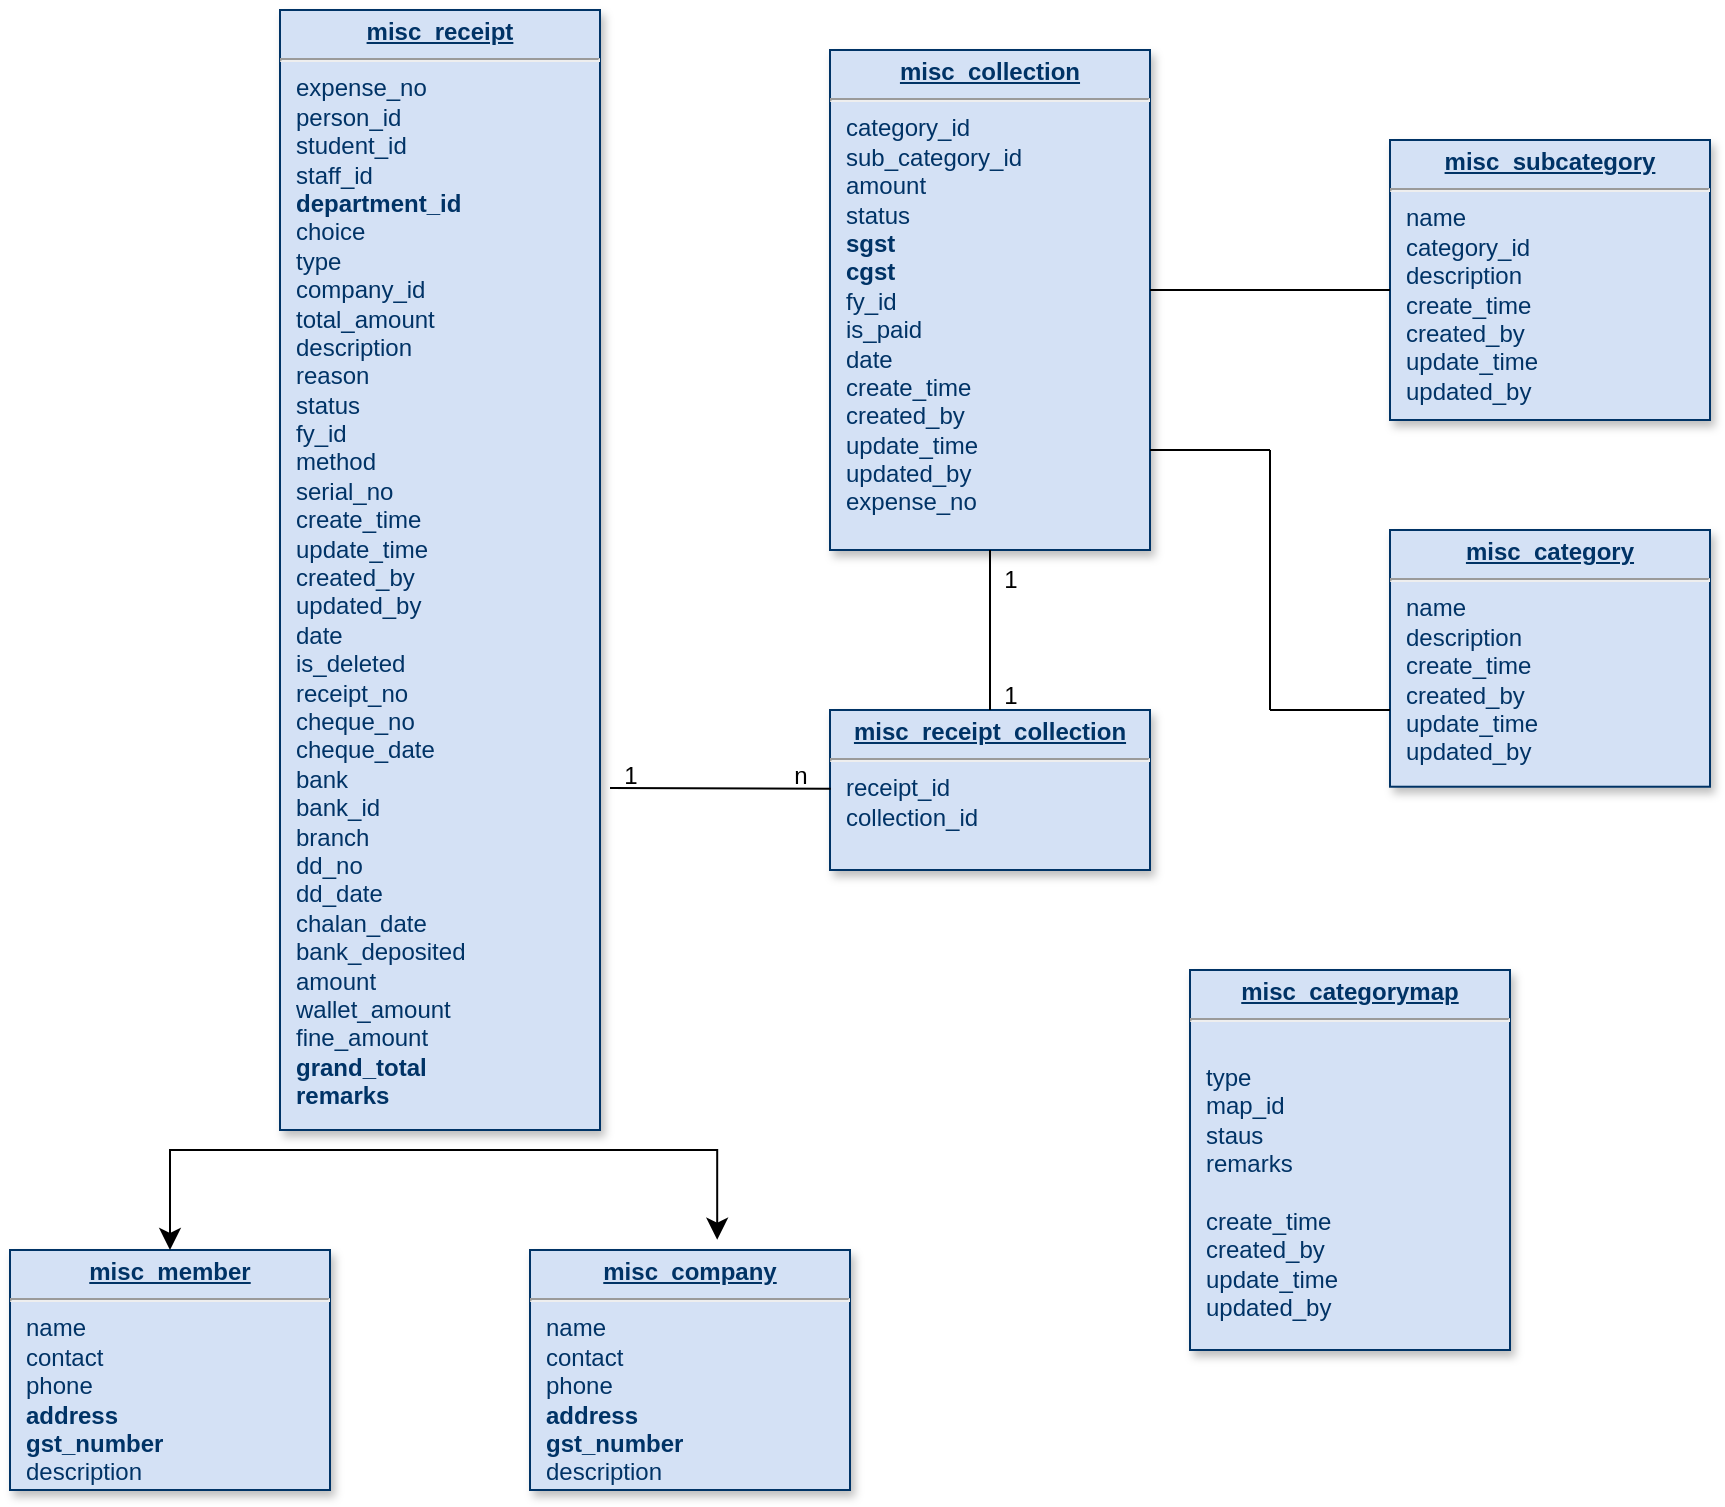 <mxfile version="24.3.1" type="github">
  <diagram name="Page-1" id="efa7a0a1-bf9b-a30e-e6df-94a7791c09e9">
    <mxGraphModel dx="1050" dy="522" grid="1" gridSize="10" guides="1" tooltips="1" connect="1" arrows="1" fold="1" page="1" pageScale="1" pageWidth="826" pageHeight="1169" background="none" math="0" shadow="0">
      <root>
        <mxCell id="0" />
        <mxCell id="1" parent="0" />
        <mxCell id="19" value="&lt;p style=&quot;margin: 0px; margin-top: 4px; text-align: center; text-decoration: underline;&quot;&gt;&lt;b&gt;misc_collection&lt;/b&gt;&lt;/p&gt;&lt;hr&gt;&lt;p style=&quot;margin: 0px; margin-left: 8px;&quot;&gt;category_id&lt;/p&gt;&lt;p style=&quot;margin: 0px; margin-left: 8px;&quot;&gt;sub_category_id&lt;/p&gt;&lt;p style=&quot;margin: 0px; margin-left: 8px;&quot;&gt;amount&lt;/p&gt;&lt;p style=&quot;margin: 0px; margin-left: 8px;&quot;&gt;status&lt;/p&gt;&lt;p style=&quot;margin: 0px 0px 0px 8px;&quot;&gt;&lt;b&gt;sgst&lt;/b&gt;&lt;/p&gt;&lt;p style=&quot;margin: 0px 0px 0px 8px;&quot;&gt;&lt;b&gt;cgst&lt;/b&gt;&lt;/p&gt;&lt;p style=&quot;margin: 0px; margin-left: 8px;&quot;&gt;fy_id&lt;/p&gt;&lt;p style=&quot;margin: 0px; margin-left: 8px;&quot;&gt;is_paid&lt;/p&gt;&lt;p style=&quot;margin: 0px; margin-left: 8px;&quot;&gt;date&lt;/p&gt;&lt;p style=&quot;margin: 0px; margin-left: 8px;&quot;&gt;create_time&lt;/p&gt;&lt;p style=&quot;margin: 0px; margin-left: 8px;&quot;&gt;created_by&lt;/p&gt;&lt;p style=&quot;margin: 0px; margin-left: 8px;&quot;&gt;update_time&lt;/p&gt;&lt;p style=&quot;margin: 0px; margin-left: 8px;&quot;&gt;updated_by&lt;/p&gt;&lt;p style=&quot;margin: 0px; margin-left: 8px;&quot;&gt;expense_no&lt;/p&gt;&lt;p style=&quot;margin: 0px; margin-left: 8px;&quot;&gt;&lt;br&gt;&lt;/p&gt;&lt;p style=&quot;margin: 0px; margin-left: 8px;&quot;&gt;&lt;br&gt;&lt;/p&gt;" style="verticalAlign=top;align=left;overflow=fill;fontSize=12;fontFamily=Helvetica;html=1;strokeColor=#003366;shadow=1;fillColor=#D4E1F5;fontColor=#003366" parent="1" vertex="1">
          <mxGeometry x="580" y="30" width="160" height="250" as="geometry" />
        </mxCell>
        <mxCell id="20" value="&lt;p style=&quot;margin: 0px; margin-top: 4px; text-align: center; text-decoration: underline;&quot;&gt;&lt;b&gt;misc_receipt_collection&lt;/b&gt;&lt;/p&gt;&lt;hr&gt;&lt;p style=&quot;margin: 0px; margin-left: 8px;&quot;&gt;receipt_id&lt;/p&gt;&lt;p style=&quot;margin: 0px; margin-left: 8px;&quot;&gt;collection_id&lt;/p&gt;" style="verticalAlign=top;align=left;overflow=fill;fontSize=12;fontFamily=Helvetica;html=1;strokeColor=#003366;shadow=1;fillColor=#D4E1F5;fontColor=#003366" parent="1" vertex="1">
          <mxGeometry x="580" y="360" width="160" height="80" as="geometry" />
        </mxCell>
        <mxCell id="21" value="&lt;p style=&quot;margin: 0px; margin-top: 4px; text-align: center; text-decoration: underline;&quot;&gt;&lt;b&gt;misc_company&lt;/b&gt;&lt;/p&gt;&lt;hr&gt;&lt;p style=&quot;margin: 0px; margin-left: 8px;&quot;&gt;name&lt;/p&gt;&lt;p style=&quot;margin: 0px; margin-left: 8px;&quot;&gt;contact&lt;/p&gt;&lt;p style=&quot;margin: 0px; margin-left: 8px;&quot;&gt;phone&lt;/p&gt;&lt;p style=&quot;margin: 0px; margin-left: 8px;&quot;&gt;&lt;b&gt;address&lt;/b&gt;&lt;/p&gt;&lt;p style=&quot;margin: 0px; margin-left: 8px;&quot;&gt;&lt;b&gt;gst_number&lt;/b&gt;&lt;/p&gt;&lt;p style=&quot;margin: 0px; margin-left: 8px;&quot;&gt;description&lt;/p&gt;" style="verticalAlign=top;align=left;overflow=fill;fontSize=12;fontFamily=Helvetica;html=1;strokeColor=#003366;shadow=1;fillColor=#D4E1F5;fontColor=#003366" parent="1" vertex="1">
          <mxGeometry x="430" y="630" width="160" height="120" as="geometry" />
        </mxCell>
        <mxCell id="23" value="&lt;p style=&quot;margin: 0px; margin-top: 4px; text-align: center; text-decoration: underline;&quot;&gt;&lt;b&gt;misc_category&lt;/b&gt;&lt;/p&gt;&lt;hr&gt;&lt;p style=&quot;margin: 0px; margin-left: 8px;&quot;&gt;name&lt;/p&gt;&lt;p style=&quot;margin: 0px; margin-left: 8px;&quot;&gt;description&lt;/p&gt;&lt;p style=&quot;margin: 0px; margin-left: 8px;&quot;&gt;create_time&lt;/p&gt;&lt;p style=&quot;margin: 0px; margin-left: 8px;&quot;&gt;created_by&lt;/p&gt;&lt;p style=&quot;margin: 0px; margin-left: 8px;&quot;&gt;update_time&lt;/p&gt;&lt;p style=&quot;margin: 0px; margin-left: 8px;&quot;&gt;updated_by&lt;/p&gt;&lt;p style=&quot;margin: 0px; margin-left: 8px;&quot;&gt;&lt;br&gt;&lt;/p&gt;" style="verticalAlign=top;align=left;overflow=fill;fontSize=12;fontFamily=Helvetica;html=1;strokeColor=#003366;shadow=1;fillColor=#D4E1F5;fontColor=#003366" parent="1" vertex="1">
          <mxGeometry x="860" y="270" width="160" height="128.36" as="geometry" />
        </mxCell>
        <mxCell id="24" value="&lt;p style=&quot;margin: 0px; margin-top: 4px; text-align: center; text-decoration: underline;&quot;&gt;&lt;b&gt;misc_member&lt;/b&gt;&lt;/p&gt;&lt;hr&gt;&lt;p style=&quot;margin: 0px; margin-left: 8px;&quot;&gt;name&lt;/p&gt;&lt;p style=&quot;margin: 0px; margin-left: 8px;&quot;&gt;contact&lt;/p&gt;&lt;p style=&quot;margin: 0px; margin-left: 8px;&quot;&gt;phone&lt;/p&gt;&lt;p style=&quot;margin: 0px; margin-left: 8px;&quot;&gt;&lt;b&gt;address&lt;/b&gt;&lt;/p&gt;&lt;p style=&quot;margin: 0px; margin-left: 8px;&quot;&gt;&lt;b&gt;gst_number&lt;/b&gt;&lt;/p&gt;&lt;p style=&quot;margin: 0px; margin-left: 8px;&quot;&gt;description&lt;/p&gt;&lt;p style=&quot;margin: 0px; margin-left: 8px;&quot;&gt;&lt;br&gt;&lt;/p&gt;" style="verticalAlign=top;align=left;overflow=fill;fontSize=12;fontFamily=Helvetica;html=1;strokeColor=#003366;shadow=1;fillColor=#D4E1F5;fontColor=#003366" parent="1" vertex="1">
          <mxGeometry x="170" y="630" width="160" height="120" as="geometry" />
        </mxCell>
        <mxCell id="25" value="&lt;p style=&quot;margin: 0px; margin-top: 4px; text-align: center; text-decoration: underline;&quot;&gt;&lt;b&gt;misc_receipt&lt;/b&gt;&lt;/p&gt;&lt;hr&gt;&lt;p style=&quot;margin: 0px; margin-left: 8px;&quot;&gt;expense_no&lt;/p&gt;&lt;p style=&quot;margin: 0px; margin-left: 8px;&quot;&gt;person_id&lt;/p&gt;&lt;p style=&quot;margin: 0px; margin-left: 8px;&quot;&gt;student_id&lt;/p&gt;&lt;p style=&quot;margin: 0px; margin-left: 8px;&quot;&gt;staff_id&lt;/p&gt;&lt;p style=&quot;margin: 0px; margin-left: 8px;&quot;&gt;&lt;b&gt;department_id&lt;/b&gt;&lt;/p&gt;&lt;p style=&quot;margin: 0px; margin-left: 8px;&quot;&gt;choice&lt;/p&gt;&lt;p style=&quot;margin: 0px; margin-left: 8px;&quot;&gt;type&lt;/p&gt;&lt;p style=&quot;margin: 0px; margin-left: 8px;&quot;&gt;company_id&lt;/p&gt;&lt;p style=&quot;margin: 0px; margin-left: 8px;&quot;&gt;total_amount&lt;/p&gt;&lt;p style=&quot;margin: 0px; margin-left: 8px;&quot;&gt;description&lt;/p&gt;&lt;p style=&quot;margin: 0px; margin-left: 8px;&quot;&gt;reason&lt;/p&gt;&lt;p style=&quot;margin: 0px; margin-left: 8px;&quot;&gt;status&lt;/p&gt;&lt;p style=&quot;margin: 0px; margin-left: 8px;&quot;&gt;fy_id&lt;/p&gt;&lt;p style=&quot;margin: 0px; margin-left: 8px;&quot;&gt;method&lt;/p&gt;&lt;p style=&quot;margin: 0px; margin-left: 8px;&quot;&gt;serial_no&lt;/p&gt;&lt;p style=&quot;margin: 0px; margin-left: 8px;&quot;&gt;create_time&lt;/p&gt;&lt;p style=&quot;margin: 0px; margin-left: 8px;&quot;&gt;update_time&lt;/p&gt;&lt;p style=&quot;margin: 0px; margin-left: 8px;&quot;&gt;created_by&lt;/p&gt;&lt;p style=&quot;margin: 0px; margin-left: 8px;&quot;&gt;updated_by&lt;/p&gt;&lt;p style=&quot;margin: 0px; margin-left: 8px;&quot;&gt;date&lt;/p&gt;&lt;p style=&quot;margin: 0px; margin-left: 8px;&quot;&gt;is_deleted&lt;/p&gt;&lt;p style=&quot;margin: 0px; margin-left: 8px;&quot;&gt;receipt_no&lt;/p&gt;&lt;p style=&quot;margin: 0px; margin-left: 8px;&quot;&gt;cheque_no&lt;/p&gt;&lt;p style=&quot;margin: 0px; margin-left: 8px;&quot;&gt;cheque_date&lt;/p&gt;&lt;p style=&quot;margin: 0px; margin-left: 8px;&quot;&gt;bank&lt;/p&gt;&lt;p style=&quot;margin: 0px; margin-left: 8px;&quot;&gt;bank_id&lt;/p&gt;&lt;p style=&quot;margin: 0px; margin-left: 8px;&quot;&gt;branch&lt;/p&gt;&lt;p style=&quot;margin: 0px; margin-left: 8px;&quot;&gt;dd_no&lt;/p&gt;&lt;p style=&quot;margin: 0px; margin-left: 8px;&quot;&gt;dd_date&lt;/p&gt;&lt;p style=&quot;margin: 0px; margin-left: 8px;&quot;&gt;chalan_date&lt;/p&gt;&lt;p style=&quot;margin: 0px; margin-left: 8px;&quot;&gt;bank_deposited&lt;/p&gt;&lt;p style=&quot;margin: 0px; margin-left: 8px;&quot;&gt;amount&lt;/p&gt;&lt;p style=&quot;margin: 0px; margin-left: 8px;&quot;&gt;wallet_amount&lt;/p&gt;&lt;p style=&quot;margin: 0px; margin-left: 8px;&quot;&gt;fine_amount&lt;/p&gt;&lt;p style=&quot;margin: 0px; margin-left: 8px;&quot;&gt;&lt;b&gt;grand_total&lt;/b&gt;&lt;/p&gt;&lt;p style=&quot;margin: 0px; margin-left: 8px;&quot;&gt;&lt;b&gt;remarks&lt;/b&gt;&lt;/p&gt;&lt;p style=&quot;margin: 0px; margin-left: 8px;&quot;&gt;&lt;br&gt;&lt;/p&gt;&lt;p style=&quot;margin: 0px; margin-left: 8px;&quot;&gt;&lt;br&gt;&lt;/p&gt;&lt;p style=&quot;margin: 0px; margin-left: 8px;&quot;&gt;&lt;br&gt;&lt;/p&gt;" style="verticalAlign=top;align=left;overflow=fill;fontSize=12;fontFamily=Helvetica;html=1;strokeColor=#003366;shadow=1;fillColor=#D4E1F5;fontColor=#003366;movable=1;resizable=1;rotatable=1;deletable=1;editable=1;locked=0;connectable=1;" parent="1" vertex="1">
          <mxGeometry x="305" y="10" width="160" height="560" as="geometry" />
        </mxCell>
        <mxCell id="29" value="&lt;p style=&quot;margin: 0px; margin-top: 4px; text-align: center; text-decoration: underline;&quot;&gt;&lt;b&gt;misc_subcategory&lt;/b&gt;&lt;/p&gt;&lt;hr&gt;&lt;p style=&quot;margin: 0px; margin-left: 8px;&quot;&gt;name&lt;/p&gt;&lt;p style=&quot;margin: 0px; margin-left: 8px;&quot;&gt;category_id&lt;/p&gt;&lt;p style=&quot;margin: 0px; margin-left: 8px;&quot;&gt;description&lt;/p&gt;&lt;p style=&quot;margin: 0px; margin-left: 8px;&quot;&gt;create_time&lt;/p&gt;&lt;p style=&quot;margin: 0px; margin-left: 8px;&quot;&gt;created_by&lt;/p&gt;&lt;p style=&quot;margin: 0px; margin-left: 8px;&quot;&gt;update_time&lt;/p&gt;&lt;p style=&quot;margin: 0px; margin-left: 8px;&quot;&gt;updated_by&lt;/p&gt;&lt;p style=&quot;margin: 0px; margin-left: 8px;&quot;&gt;&lt;br&gt;&lt;/p&gt;" style="verticalAlign=top;align=left;overflow=fill;fontSize=12;fontFamily=Helvetica;html=1;strokeColor=#003366;shadow=1;fillColor=#D4E1F5;fontColor=#003366" parent="1" vertex="1">
          <mxGeometry x="860" y="75" width="160" height="140" as="geometry" />
        </mxCell>
        <mxCell id="nZ8NbmpNTyGYa7zJEyTv-104" value="" style="endArrow=none;html=1;rounded=0;entryX=0.5;entryY=0;entryDx=0;entryDy=0;exitX=0.5;exitY=1;exitDx=0;exitDy=0;" parent="1" source="19" target="20" edge="1">
          <mxGeometry relative="1" as="geometry">
            <mxPoint x="550" y="260" as="sourcePoint" />
            <mxPoint x="710" y="260" as="targetPoint" />
          </mxGeometry>
        </mxCell>
        <mxCell id="nZ8NbmpNTyGYa7zJEyTv-105" value="1" style="text;html=1;align=center;verticalAlign=middle;resizable=0;points=[];autosize=1;strokeColor=none;fillColor=none;" parent="1" vertex="1">
          <mxGeometry x="655" y="280" width="30" height="30" as="geometry" />
        </mxCell>
        <mxCell id="nZ8NbmpNTyGYa7zJEyTv-106" value="1" style="text;html=1;align=center;verticalAlign=middle;resizable=0;points=[];autosize=1;strokeColor=none;fillColor=none;" parent="1" vertex="1">
          <mxGeometry x="655" y="338" width="30" height="30" as="geometry" />
        </mxCell>
        <mxCell id="nZ8NbmpNTyGYa7zJEyTv-107" value="" style="endArrow=none;html=1;rounded=0;" parent="1" edge="1">
          <mxGeometry relative="1" as="geometry">
            <mxPoint x="470" y="399" as="sourcePoint" />
            <mxPoint x="580.39" y="399.38" as="targetPoint" />
          </mxGeometry>
        </mxCell>
        <mxCell id="nZ8NbmpNTyGYa7zJEyTv-108" value="1" style="text;html=1;align=center;verticalAlign=middle;resizable=0;points=[];autosize=1;strokeColor=none;fillColor=none;" parent="1" vertex="1">
          <mxGeometry x="465" y="378" width="30" height="30" as="geometry" />
        </mxCell>
        <mxCell id="nZ8NbmpNTyGYa7zJEyTv-110" value="n" style="text;html=1;align=center;verticalAlign=middle;resizable=0;points=[];autosize=1;strokeColor=none;fillColor=none;" parent="1" vertex="1">
          <mxGeometry x="550" y="378" width="30" height="30" as="geometry" />
        </mxCell>
        <mxCell id="nZ8NbmpNTyGYa7zJEyTv-118" value="" style="endArrow=none;html=1;rounded=0;" parent="1" edge="1">
          <mxGeometry relative="1" as="geometry">
            <mxPoint x="740" y="150" as="sourcePoint" />
            <mxPoint x="860" y="150" as="targetPoint" />
          </mxGeometry>
        </mxCell>
        <mxCell id="nZ8NbmpNTyGYa7zJEyTv-123" value="" style="endArrow=none;html=1;rounded=0;" parent="1" edge="1">
          <mxGeometry relative="1" as="geometry">
            <mxPoint x="740" y="230" as="sourcePoint" />
            <mxPoint x="800" y="230" as="targetPoint" />
          </mxGeometry>
        </mxCell>
        <mxCell id="nZ8NbmpNTyGYa7zJEyTv-128" value="" style="endArrow=none;html=1;rounded=0;" parent="1" edge="1">
          <mxGeometry relative="1" as="geometry">
            <mxPoint x="800" y="230" as="sourcePoint" />
            <mxPoint x="800" y="360" as="targetPoint" />
          </mxGeometry>
        </mxCell>
        <mxCell id="nZ8NbmpNTyGYa7zJEyTv-129" value="" style="endArrow=none;html=1;rounded=0;" parent="1" edge="1">
          <mxGeometry relative="1" as="geometry">
            <mxPoint x="800" y="360" as="sourcePoint" />
            <mxPoint x="860" y="360" as="targetPoint" />
          </mxGeometry>
        </mxCell>
        <mxCell id="hcSblwMNMwTzJ4P1H39Z-31" value="" style="edgeStyle=segmentEdgeStyle;endArrow=classic;html=1;curved=0;rounded=0;endSize=8;startSize=8;entryX=0.5;entryY=0;entryDx=0;entryDy=0;" edge="1" parent="1" target="24">
          <mxGeometry width="50" height="50" relative="1" as="geometry">
            <mxPoint x="380" y="580" as="sourcePoint" />
            <mxPoint x="240" y="510" as="targetPoint" />
            <Array as="points">
              <mxPoint x="390" y="580" />
              <mxPoint x="250" y="580" />
            </Array>
          </mxGeometry>
        </mxCell>
        <mxCell id="hcSblwMNMwTzJ4P1H39Z-32" value="" style="edgeStyle=segmentEdgeStyle;endArrow=classic;html=1;curved=0;rounded=0;endSize=8;startSize=8;entryX=0.585;entryY=-0.043;entryDx=0;entryDy=0;entryPerimeter=0;" edge="1" parent="1" target="21">
          <mxGeometry width="50" height="50" relative="1" as="geometry">
            <mxPoint x="390" y="580" as="sourcePoint" />
            <mxPoint x="680" y="480" as="targetPoint" />
          </mxGeometry>
        </mxCell>
        <mxCell id="hcSblwMNMwTzJ4P1H39Z-36" value="&lt;p style=&quot;margin: 0px; margin-top: 4px; text-align: center; text-decoration: underline;&quot;&gt;&lt;b&gt;misc_categorymap&lt;/b&gt;&lt;/p&gt;&lt;hr&gt;&lt;p style=&quot;margin: 0px; margin-left: 8px;&quot;&gt;&lt;br&gt;&lt;/p&gt;&lt;p style=&quot;margin: 0px; margin-left: 8px;&quot;&gt;type&lt;/p&gt;&lt;p style=&quot;margin: 0px; margin-left: 8px;&quot;&gt;map_id&lt;/p&gt;&lt;p style=&quot;margin: 0px; margin-left: 8px;&quot;&gt;staus&lt;/p&gt;&lt;p style=&quot;margin: 0px; margin-left: 8px;&quot;&gt;remarks&lt;/p&gt;&lt;p style=&quot;margin: 0px; margin-left: 8px;&quot;&gt;&lt;br&gt;&lt;/p&gt;&lt;p style=&quot;margin: 0px; margin-left: 8px;&quot;&gt;create_time&lt;/p&gt;&lt;p style=&quot;margin: 0px; margin-left: 8px;&quot;&gt;created_by&lt;/p&gt;&lt;p style=&quot;margin: 0px; margin-left: 8px;&quot;&gt;update_time&lt;/p&gt;&lt;p style=&quot;margin: 0px; margin-left: 8px;&quot;&gt;updated_by&lt;/p&gt;&lt;p style=&quot;margin: 0px; margin-left: 8px;&quot;&gt;&lt;br&gt;&lt;/p&gt;" style="verticalAlign=top;align=left;overflow=fill;fontSize=12;fontFamily=Helvetica;html=1;strokeColor=#003366;shadow=1;fillColor=#D4E1F5;fontColor=#003366" vertex="1" parent="1">
          <mxGeometry x="760" y="490" width="160" height="190" as="geometry" />
        </mxCell>
      </root>
    </mxGraphModel>
  </diagram>
</mxfile>
